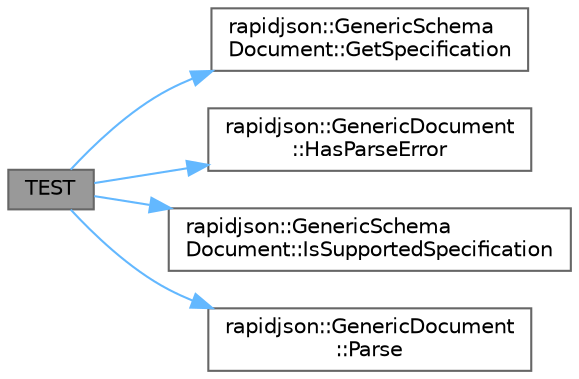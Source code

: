digraph "TEST"
{
 // LATEX_PDF_SIZE
  bgcolor="transparent";
  edge [fontname=Helvetica,fontsize=10,labelfontname=Helvetica,labelfontsize=10];
  node [fontname=Helvetica,fontsize=10,shape=box,height=0.2,width=0.4];
  rankdir="LR";
  Node1 [id="Node000001",label="TEST",height=0.2,width=0.4,color="gray40", fillcolor="grey60", style="filled", fontcolor="black",tooltip=" "];
  Node1 -> Node2 [id="edge1_Node000001_Node000002",color="steelblue1",style="solid",tooltip=" "];
  Node2 [id="Node000002",label="rapidjson::GenericSchema\lDocument::GetSpecification",height=0.2,width=0.4,color="grey40", fillcolor="white", style="filled",URL="$classrapidjson_1_1_generic_schema_document.html#a32b416d5b993df2d799ff77cb3b3b5ad",tooltip=" "];
  Node1 -> Node3 [id="edge2_Node000001_Node000003",color="steelblue1",style="solid",tooltip=" "];
  Node3 [id="Node000003",label="rapidjson::GenericDocument\l::HasParseError",height=0.2,width=0.4,color="grey40", fillcolor="white", style="filled",URL="$classrapidjson_1_1_generic_document.html#a7607bb42b51547e44bfd4cab35d8f20e",tooltip="Whether a parse error has occurred in the last parsing."];
  Node1 -> Node4 [id="edge3_Node000001_Node000004",color="steelblue1",style="solid",tooltip=" "];
  Node4 [id="Node000004",label="rapidjson::GenericSchema\lDocument::IsSupportedSpecification",height=0.2,width=0.4,color="grey40", fillcolor="white", style="filled",URL="$classrapidjson_1_1_generic_schema_document.html#a564c1a022db31eeddbb322aca615bb19",tooltip=" "];
  Node1 -> Node5 [id="edge4_Node000001_Node000005",color="steelblue1",style="solid",tooltip=" "];
  Node5 [id="Node000005",label="rapidjson::GenericDocument\l::Parse",height=0.2,width=0.4,color="grey40", fillcolor="white", style="filled",URL="$classrapidjson_1_1_generic_document.html#aa54ac886c9e93102216c4e1b4126cb76",tooltip="Parse JSON text from a read-only string (with Encoding conversion)"];
}
